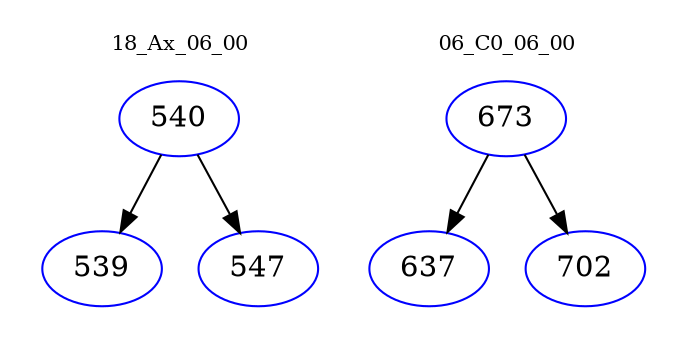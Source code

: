 digraph{
subgraph cluster_0 {
color = white
label = "18_Ax_06_00";
fontsize=10;
T0_540 [label="540", color="blue"]
T0_540 -> T0_539 [color="black"]
T0_539 [label="539", color="blue"]
T0_540 -> T0_547 [color="black"]
T0_547 [label="547", color="blue"]
}
subgraph cluster_1 {
color = white
label = "06_C0_06_00";
fontsize=10;
T1_673 [label="673", color="blue"]
T1_673 -> T1_637 [color="black"]
T1_637 [label="637", color="blue"]
T1_673 -> T1_702 [color="black"]
T1_702 [label="702", color="blue"]
}
}
